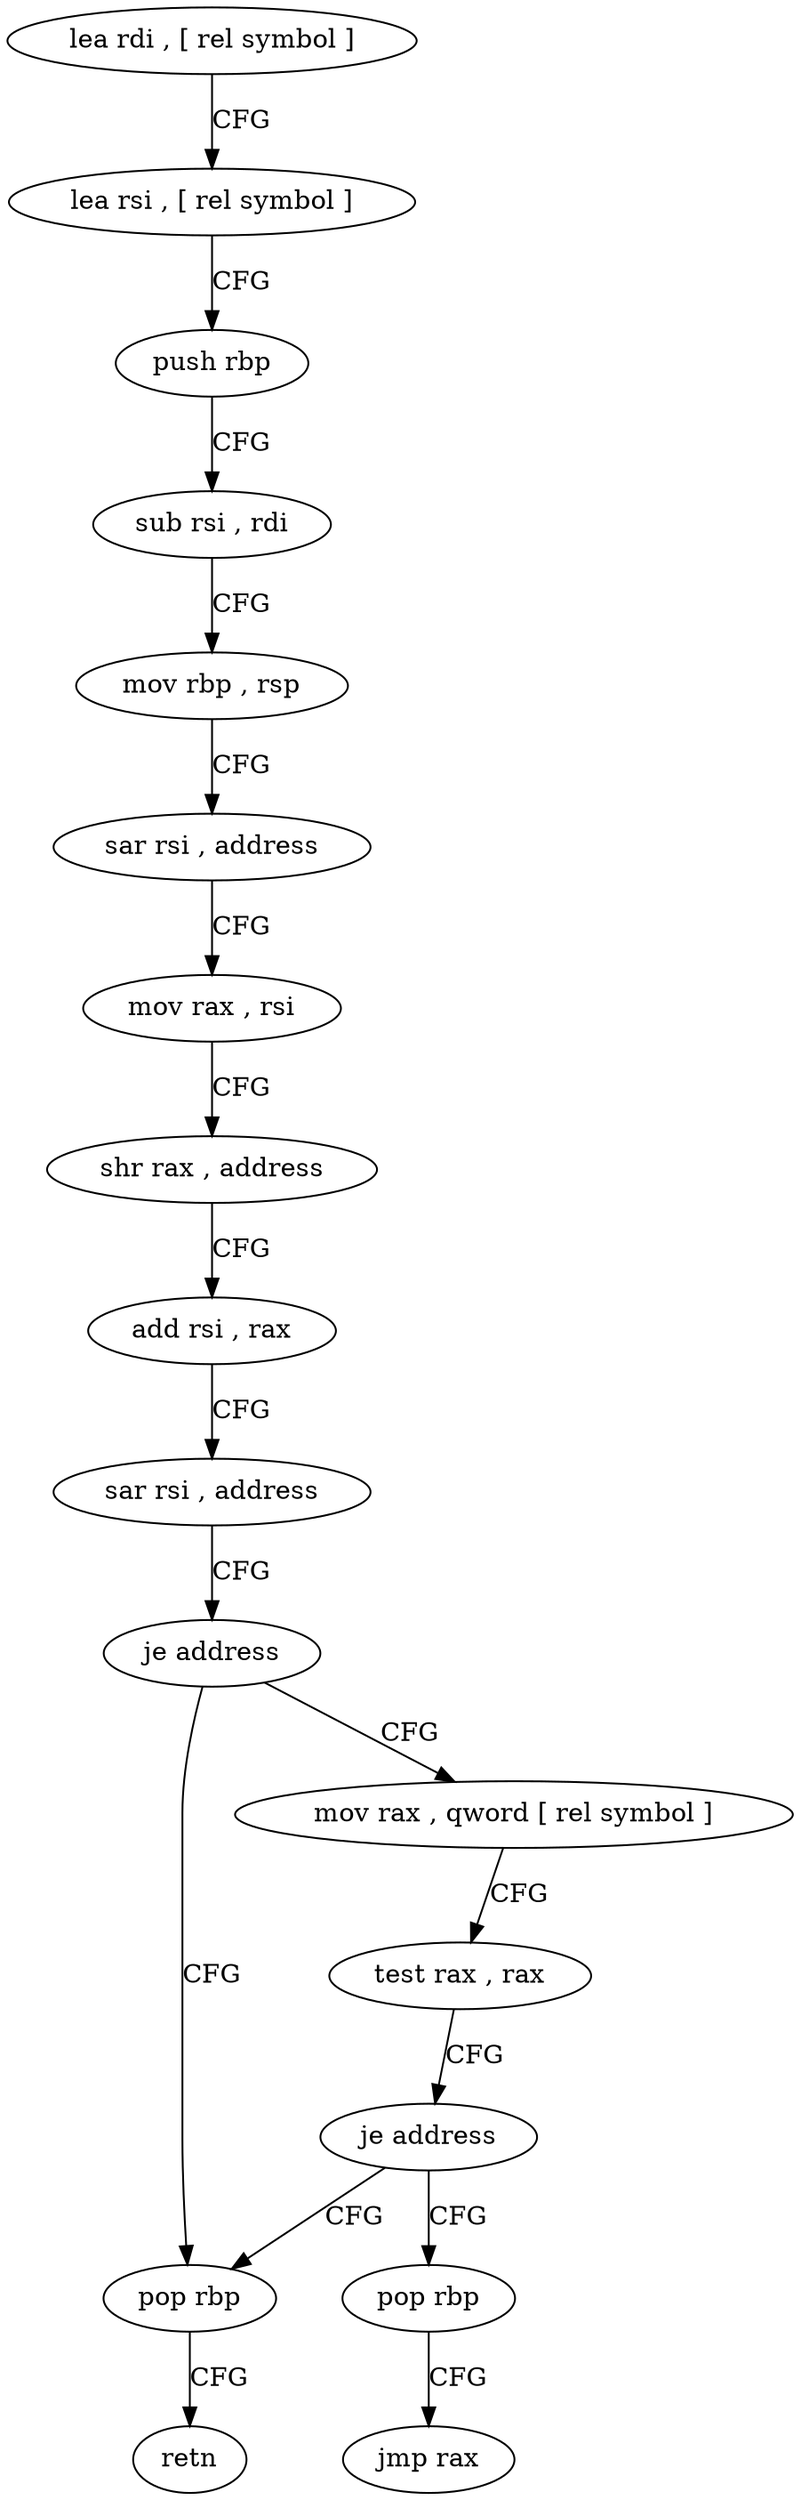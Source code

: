 digraph "func" {
"73056" [label = "lea rdi , [ rel symbol ]" ]
"73063" [label = "lea rsi , [ rel symbol ]" ]
"73070" [label = "push rbp" ]
"73071" [label = "sub rsi , rdi" ]
"73074" [label = "mov rbp , rsp" ]
"73077" [label = "sar rsi , address" ]
"73081" [label = "mov rax , rsi" ]
"73084" [label = "shr rax , address" ]
"73088" [label = "add rsi , rax" ]
"73091" [label = "sar rsi , address" ]
"73094" [label = "je address" ]
"73120" [label = "pop rbp" ]
"73096" [label = "mov rax , qword [ rel symbol ]" ]
"73121" [label = "retn" ]
"73103" [label = "test rax , rax" ]
"73106" [label = "je address" ]
"73108" [label = "pop rbp" ]
"73109" [label = "jmp rax" ]
"73056" -> "73063" [ label = "CFG" ]
"73063" -> "73070" [ label = "CFG" ]
"73070" -> "73071" [ label = "CFG" ]
"73071" -> "73074" [ label = "CFG" ]
"73074" -> "73077" [ label = "CFG" ]
"73077" -> "73081" [ label = "CFG" ]
"73081" -> "73084" [ label = "CFG" ]
"73084" -> "73088" [ label = "CFG" ]
"73088" -> "73091" [ label = "CFG" ]
"73091" -> "73094" [ label = "CFG" ]
"73094" -> "73120" [ label = "CFG" ]
"73094" -> "73096" [ label = "CFG" ]
"73120" -> "73121" [ label = "CFG" ]
"73096" -> "73103" [ label = "CFG" ]
"73103" -> "73106" [ label = "CFG" ]
"73106" -> "73120" [ label = "CFG" ]
"73106" -> "73108" [ label = "CFG" ]
"73108" -> "73109" [ label = "CFG" ]
}
